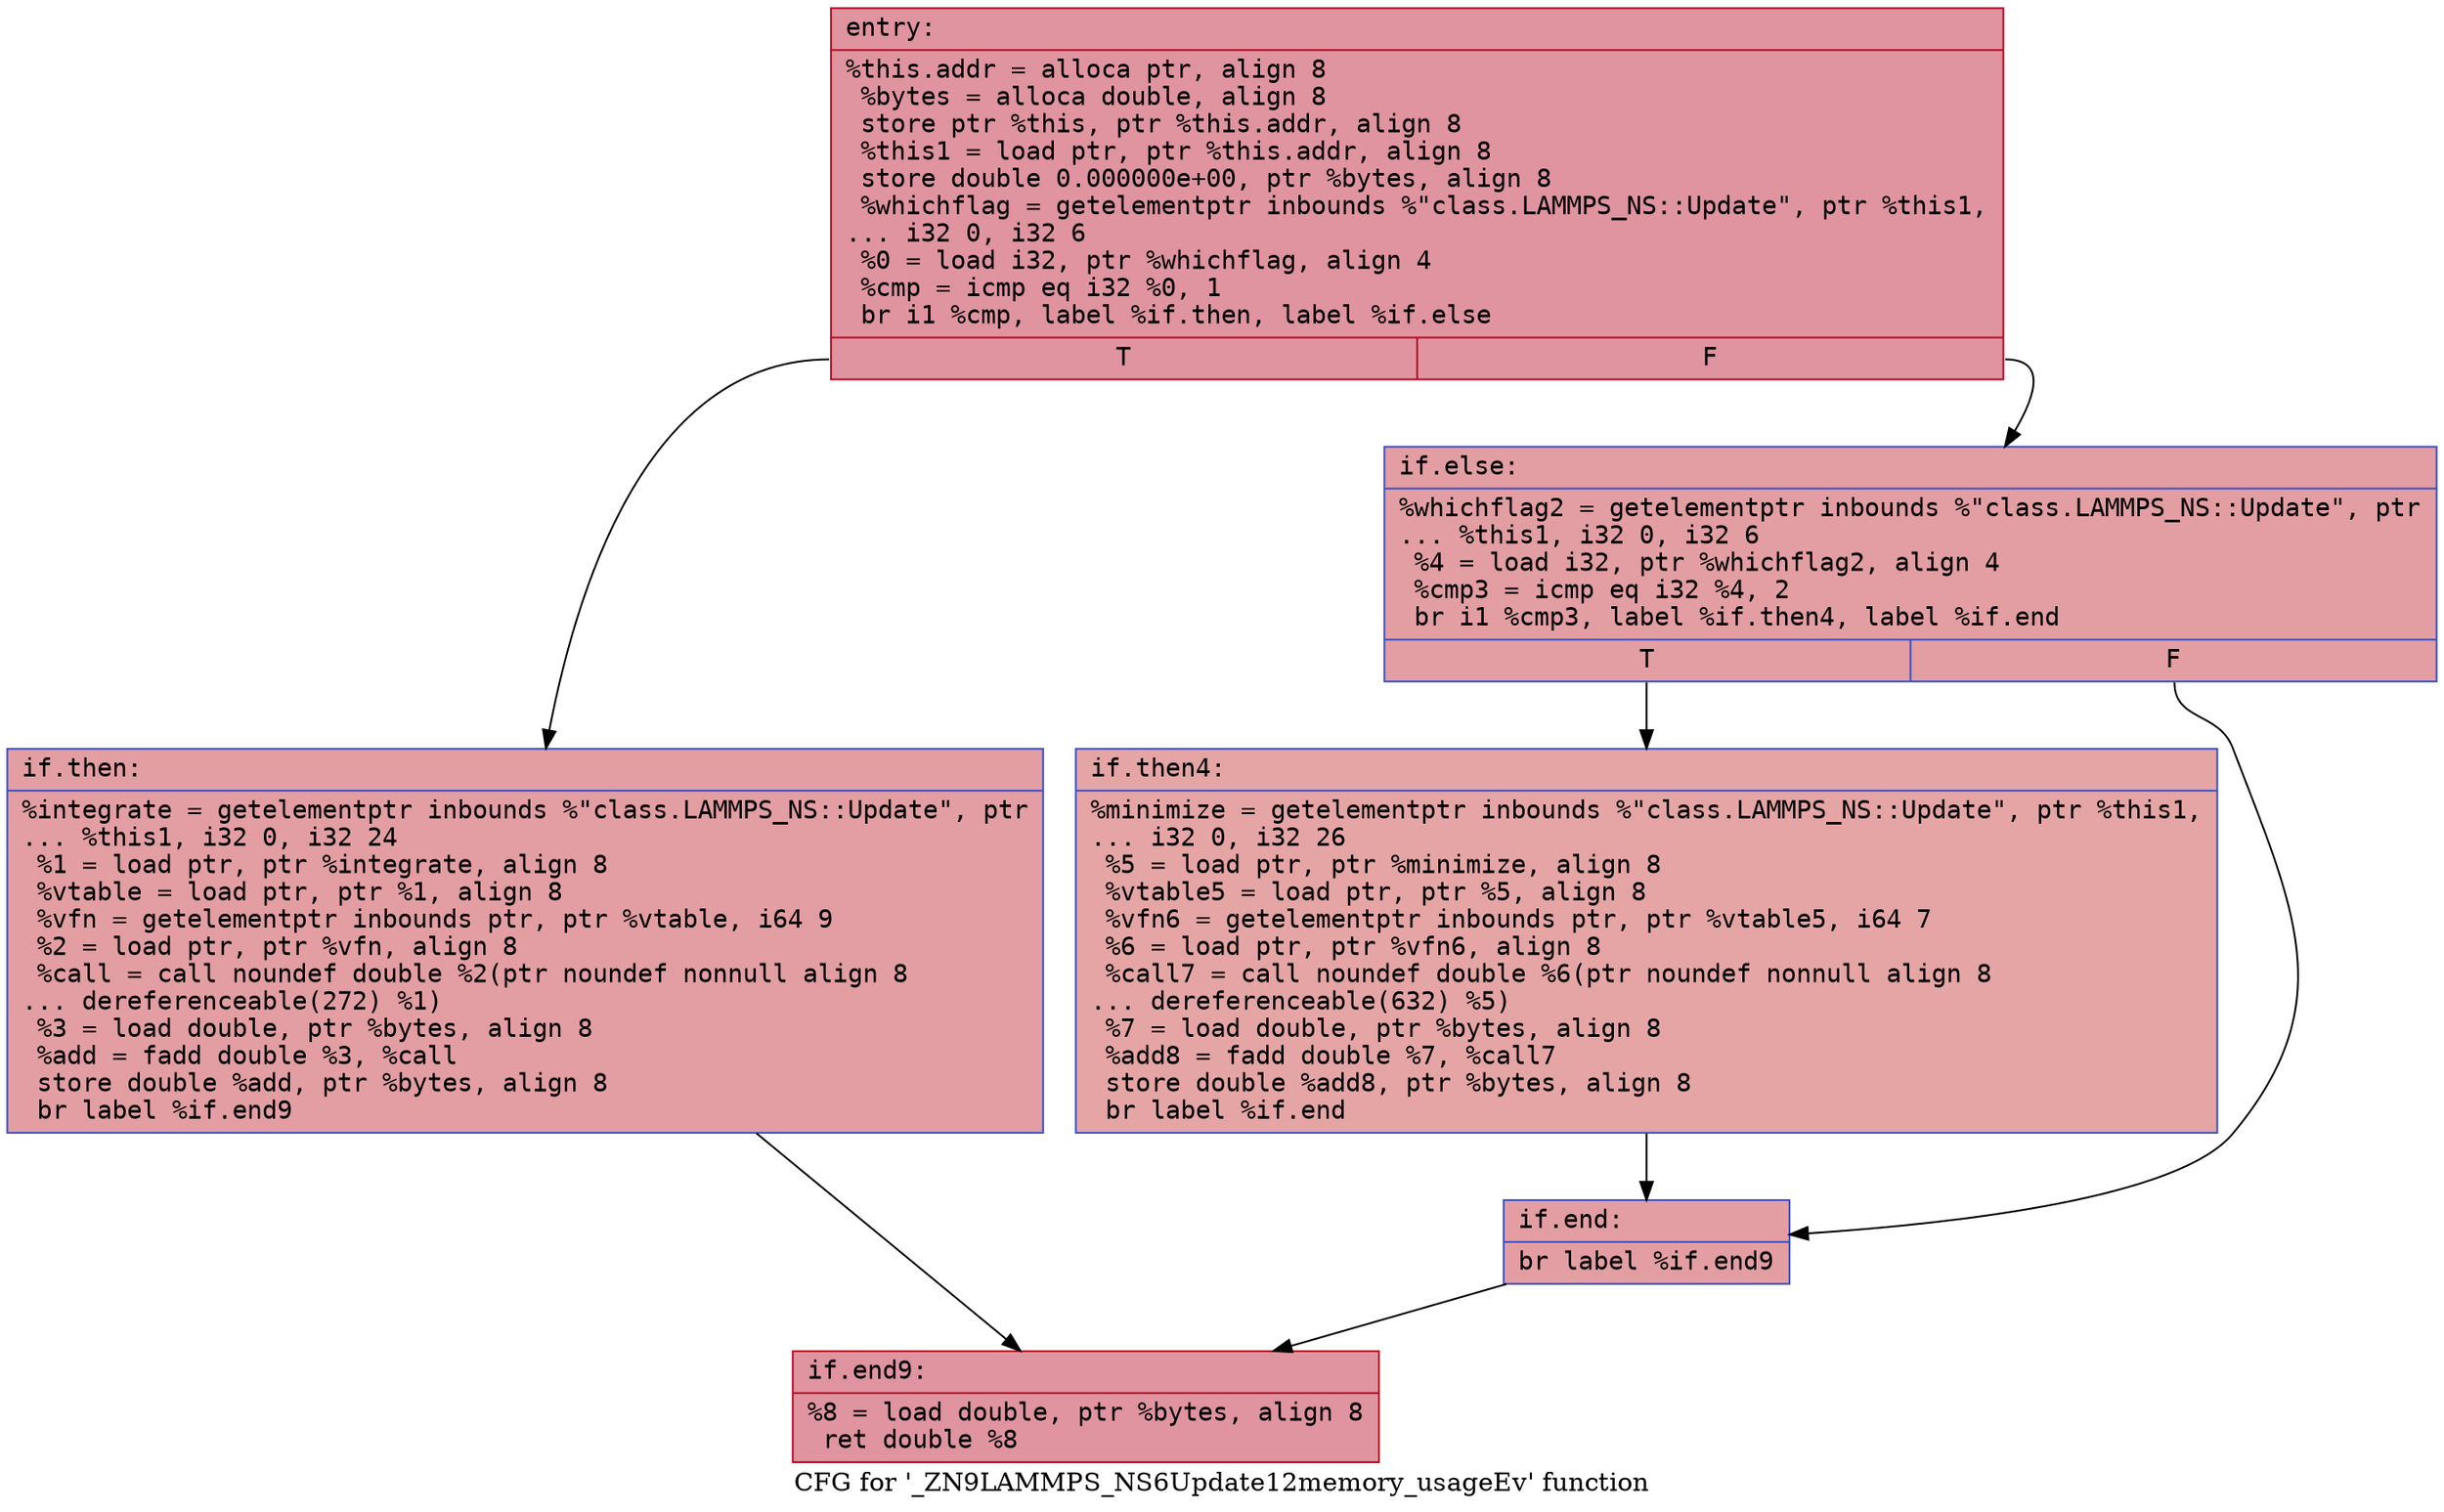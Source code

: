 digraph "CFG for '_ZN9LAMMPS_NS6Update12memory_usageEv' function" {
	label="CFG for '_ZN9LAMMPS_NS6Update12memory_usageEv' function";

	Node0x55ee27196f30 [shape=record,color="#b70d28ff", style=filled, fillcolor="#b70d2870" fontname="Courier",label="{entry:\l|  %this.addr = alloca ptr, align 8\l  %bytes = alloca double, align 8\l  store ptr %this, ptr %this.addr, align 8\l  %this1 = load ptr, ptr %this.addr, align 8\l  store double 0.000000e+00, ptr %bytes, align 8\l  %whichflag = getelementptr inbounds %\"class.LAMMPS_NS::Update\", ptr %this1,\l... i32 0, i32 6\l  %0 = load i32, ptr %whichflag, align 4\l  %cmp = icmp eq i32 %0, 1\l  br i1 %cmp, label %if.then, label %if.else\l|{<s0>T|<s1>F}}"];
	Node0x55ee27196f30:s0 -> Node0x55ee27197400[tooltip="entry -> if.then\nProbability 50.00%" ];
	Node0x55ee27196f30:s1 -> Node0x55ee27197470[tooltip="entry -> if.else\nProbability 50.00%" ];
	Node0x55ee27197400 [shape=record,color="#3d50c3ff", style=filled, fillcolor="#be242e70" fontname="Courier",label="{if.then:\l|  %integrate = getelementptr inbounds %\"class.LAMMPS_NS::Update\", ptr\l... %this1, i32 0, i32 24\l  %1 = load ptr, ptr %integrate, align 8\l  %vtable = load ptr, ptr %1, align 8\l  %vfn = getelementptr inbounds ptr, ptr %vtable, i64 9\l  %2 = load ptr, ptr %vfn, align 8\l  %call = call noundef double %2(ptr noundef nonnull align 8\l... dereferenceable(272) %1)\l  %3 = load double, ptr %bytes, align 8\l  %add = fadd double %3, %call\l  store double %add, ptr %bytes, align 8\l  br label %if.end9\l}"];
	Node0x55ee27197400 -> Node0x55ee27197d90[tooltip="if.then -> if.end9\nProbability 100.00%" ];
	Node0x55ee27197470 [shape=record,color="#3d50c3ff", style=filled, fillcolor="#be242e70" fontname="Courier",label="{if.else:\l|  %whichflag2 = getelementptr inbounds %\"class.LAMMPS_NS::Update\", ptr\l... %this1, i32 0, i32 6\l  %4 = load i32, ptr %whichflag2, align 4\l  %cmp3 = icmp eq i32 %4, 2\l  br i1 %cmp3, label %if.then4, label %if.end\l|{<s0>T|<s1>F}}"];
	Node0x55ee27197470:s0 -> Node0x55ee27198090[tooltip="if.else -> if.then4\nProbability 50.00%" ];
	Node0x55ee27197470:s1 -> Node0x55ee27198110[tooltip="if.else -> if.end\nProbability 50.00%" ];
	Node0x55ee27198090 [shape=record,color="#3d50c3ff", style=filled, fillcolor="#c5333470" fontname="Courier",label="{if.then4:\l|  %minimize = getelementptr inbounds %\"class.LAMMPS_NS::Update\", ptr %this1,\l... i32 0, i32 26\l  %5 = load ptr, ptr %minimize, align 8\l  %vtable5 = load ptr, ptr %5, align 8\l  %vfn6 = getelementptr inbounds ptr, ptr %vtable5, i64 7\l  %6 = load ptr, ptr %vfn6, align 8\l  %call7 = call noundef double %6(ptr noundef nonnull align 8\l... dereferenceable(632) %5)\l  %7 = load double, ptr %bytes, align 8\l  %add8 = fadd double %7, %call7\l  store double %add8, ptr %bytes, align 8\l  br label %if.end\l}"];
	Node0x55ee27198090 -> Node0x55ee27198110[tooltip="if.then4 -> if.end\nProbability 100.00%" ];
	Node0x55ee27198110 [shape=record,color="#3d50c3ff", style=filled, fillcolor="#be242e70" fontname="Courier",label="{if.end:\l|  br label %if.end9\l}"];
	Node0x55ee27198110 -> Node0x55ee27197d90[tooltip="if.end -> if.end9\nProbability 100.00%" ];
	Node0x55ee27197d90 [shape=record,color="#b70d28ff", style=filled, fillcolor="#b70d2870" fontname="Courier",label="{if.end9:\l|  %8 = load double, ptr %bytes, align 8\l  ret double %8\l}"];
}

